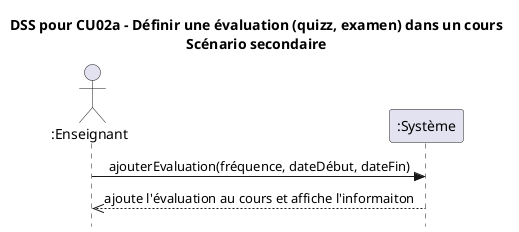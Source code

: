 @startuml
skinparam style strictuml
skinparam defaultfontname Verdana
skinparam sequence {
    MessageAlign center
}
title DSS pour <b>CU02a - Définir une évaluation (quizz, examen) dans un cours</b>\nScénario secondaire
actor ":Enseignant" as e
participant ":Système" as s
e->s : ajouterEvaluation(fréquence, dateDébut, dateFin)
s-->>e : ajoute l'évaluation au cours et affiche l'informaiton
@enduml



